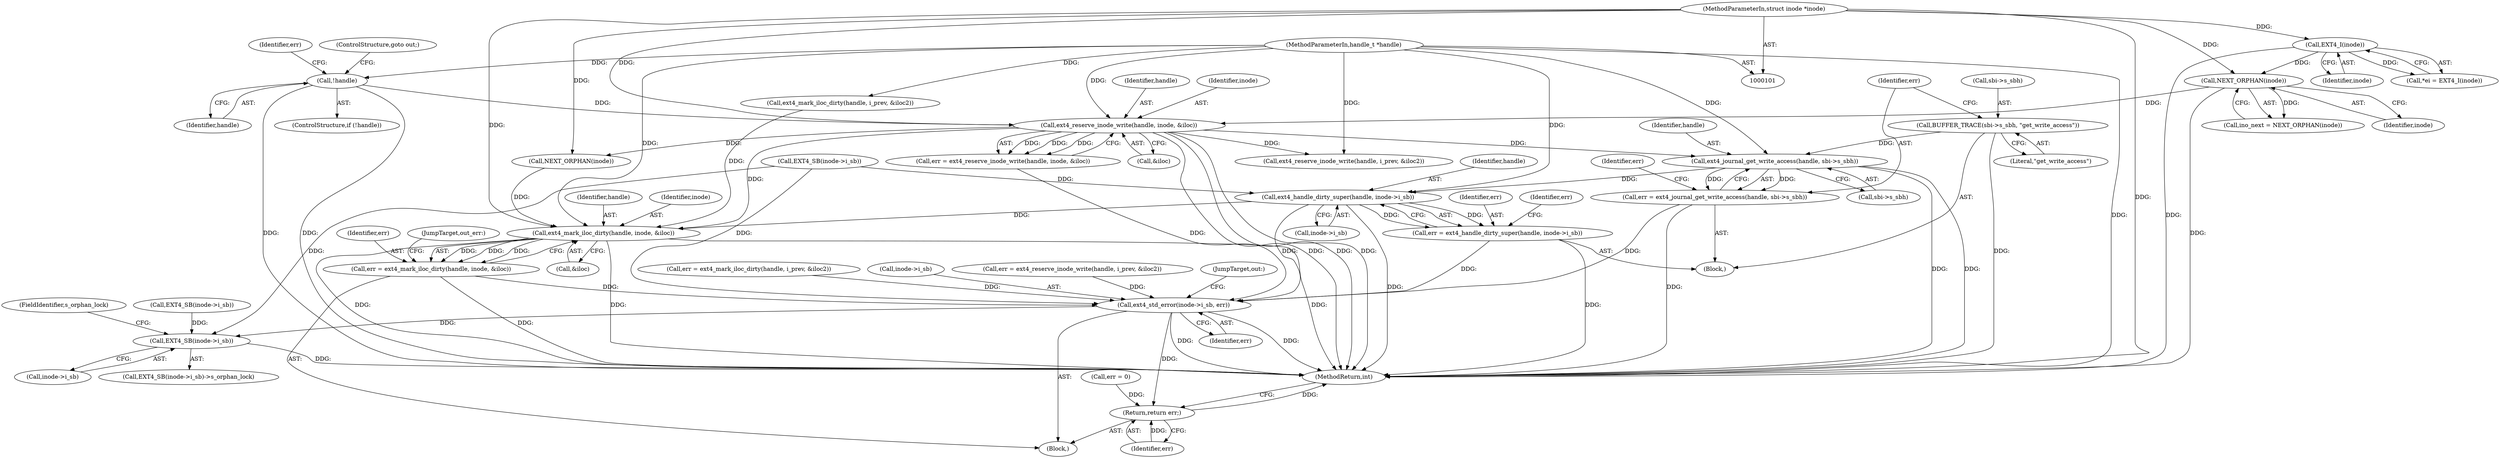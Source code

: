 digraph "0_linux_0e9a9a1ad619e7e987815d20262d36a2f95717ca@API" {
"1000204" [label="(Call,ext4_journal_get_write_access(handle, sbi->s_sbh))"];
"1000177" [label="(Call,ext4_reserve_inode_write(handle, inode, &iloc))"];
"1000172" [label="(Call,!handle)"];
"1000102" [label="(MethodParameterIn,handle_t *handle)"];
"1000145" [label="(Call,NEXT_ORPHAN(inode))"];
"1000109" [label="(Call,EXT4_I(inode))"];
"1000103" [label="(MethodParameterIn,struct inode *inode)"];
"1000197" [label="(Call,BUFFER_TRACE(sbi->s_sbh, \"get_write_access\"))"];
"1000202" [label="(Call,err = ext4_journal_get_write_access(handle, sbi->s_sbh))"];
"1000274" [label="(Call,ext4_std_error(inode->i_sb, err))"];
"1000283" [label="(Call,EXT4_SB(inode->i_sb))"];
"1000288" [label="(Return,return err;)"];
"1000222" [label="(Call,ext4_handle_dirty_super(handle, inode->i_sb))"];
"1000220" [label="(Call,err = ext4_handle_dirty_super(handle, inode->i_sb))"];
"1000268" [label="(Call,ext4_mark_iloc_dirty(handle, inode, &iloc))"];
"1000266" [label="(Call,err = ext4_mark_iloc_dirty(handle, inode, &iloc))"];
"1000278" [label="(Identifier,err)"];
"1000197" [label="(Call,BUFFER_TRACE(sbi->s_sbh, \"get_write_access\"))"];
"1000279" [label="(JumpTarget,out:)"];
"1000175" [label="(Call,err = ext4_reserve_inode_write(handle, inode, &iloc))"];
"1000198" [label="(Call,sbi->s_sbh)"];
"1000287" [label="(FieldIdentifier,s_orphan_lock)"];
"1000224" [label="(Call,inode->i_sb)"];
"1000220" [label="(Call,err = ext4_handle_dirty_super(handle, inode->i_sb))"];
"1000221" [label="(Identifier,err)"];
"1000267" [label="(Identifier,err)"];
"1000273" [label="(JumpTarget,out_err:)"];
"1000177" [label="(Call,ext4_reserve_inode_write(handle, inode, &iloc))"];
"1000143" [label="(Call,ino_next = NEXT_ORPHAN(inode))"];
"1000252" [label="(Call,err = ext4_mark_iloc_dirty(handle, i_prev, &iloc2))"];
"1000223" [label="(Identifier,handle)"];
"1000270" [label="(Identifier,inode)"];
"1000222" [label="(Call,ext4_handle_dirty_super(handle, inode->i_sb))"];
"1000180" [label="(Call,&iloc)"];
"1000206" [label="(Call,sbi->s_sbh)"];
"1000205" [label="(Identifier,handle)"];
"1000104" [label="(Block,)"];
"1000284" [label="(Call,inode->i_sb)"];
"1000204" [label="(Call,ext4_journal_get_write_access(handle, sbi->s_sbh))"];
"1000171" [label="(ControlStructure,if (!handle))"];
"1000109" [label="(Call,EXT4_I(inode))"];
"1000210" [label="(Identifier,err)"];
"1000115" [label="(Call,err = 0)"];
"1000110" [label="(Identifier,inode)"];
"1000156" [label="(Call,EXT4_SB(inode->i_sb))"];
"1000271" [label="(Call,&iloc)"];
"1000203" [label="(Identifier,err)"];
"1000289" [label="(Identifier,err)"];
"1000146" [label="(Identifier,inode)"];
"1000178" [label="(Identifier,handle)"];
"1000240" [label="(Call,ext4_reserve_inode_write(handle, i_prev, &iloc2))"];
"1000266" [label="(Call,err = ext4_mark_iloc_dirty(handle, inode, &iloc))"];
"1000131" [label="(Call,EXT4_SB(inode->i_sb))"];
"1000107" [label="(Call,*ei = EXT4_I(inode))"];
"1000103" [label="(MethodParameterIn,struct inode *inode)"];
"1000102" [label="(MethodParameterIn,handle_t *handle)"];
"1000202" [label="(Call,err = ext4_journal_get_write_access(handle, sbi->s_sbh))"];
"1000275" [label="(Call,inode->i_sb)"];
"1000282" [label="(Call,EXT4_SB(inode->i_sb)->s_orphan_lock)"];
"1000269" [label="(Identifier,handle)"];
"1000238" [label="(Call,err = ext4_reserve_inode_write(handle, i_prev, &iloc2))"];
"1000201" [label="(Literal,\"get_write_access\")"];
"1000268" [label="(Call,ext4_mark_iloc_dirty(handle, inode, &iloc))"];
"1000179" [label="(Identifier,inode)"];
"1000263" [label="(Call,NEXT_ORPHAN(inode))"];
"1000176" [label="(Identifier,err)"];
"1000274" [label="(Call,ext4_std_error(inode->i_sb, err))"];
"1000192" [label="(Block,)"];
"1000174" [label="(ControlStructure,goto out;)"];
"1000283" [label="(Call,EXT4_SB(inode->i_sb))"];
"1000288" [label="(Return,return err;)"];
"1000260" [label="(Identifier,err)"];
"1000145" [label="(Call,NEXT_ORPHAN(inode))"];
"1000173" [label="(Identifier,handle)"];
"1000172" [label="(Call,!handle)"];
"1000296" [label="(MethodReturn,int)"];
"1000254" [label="(Call,ext4_mark_iloc_dirty(handle, i_prev, &iloc2))"];
"1000204" -> "1000202"  [label="AST: "];
"1000204" -> "1000206"  [label="CFG: "];
"1000205" -> "1000204"  [label="AST: "];
"1000206" -> "1000204"  [label="AST: "];
"1000202" -> "1000204"  [label="CFG: "];
"1000204" -> "1000296"  [label="DDG: "];
"1000204" -> "1000296"  [label="DDG: "];
"1000204" -> "1000202"  [label="DDG: "];
"1000204" -> "1000202"  [label="DDG: "];
"1000177" -> "1000204"  [label="DDG: "];
"1000102" -> "1000204"  [label="DDG: "];
"1000197" -> "1000204"  [label="DDG: "];
"1000204" -> "1000222"  [label="DDG: "];
"1000177" -> "1000175"  [label="AST: "];
"1000177" -> "1000180"  [label="CFG: "];
"1000178" -> "1000177"  [label="AST: "];
"1000179" -> "1000177"  [label="AST: "];
"1000180" -> "1000177"  [label="AST: "];
"1000175" -> "1000177"  [label="CFG: "];
"1000177" -> "1000296"  [label="DDG: "];
"1000177" -> "1000296"  [label="DDG: "];
"1000177" -> "1000296"  [label="DDG: "];
"1000177" -> "1000175"  [label="DDG: "];
"1000177" -> "1000175"  [label="DDG: "];
"1000177" -> "1000175"  [label="DDG: "];
"1000172" -> "1000177"  [label="DDG: "];
"1000102" -> "1000177"  [label="DDG: "];
"1000145" -> "1000177"  [label="DDG: "];
"1000103" -> "1000177"  [label="DDG: "];
"1000177" -> "1000240"  [label="DDG: "];
"1000177" -> "1000263"  [label="DDG: "];
"1000177" -> "1000268"  [label="DDG: "];
"1000172" -> "1000171"  [label="AST: "];
"1000172" -> "1000173"  [label="CFG: "];
"1000173" -> "1000172"  [label="AST: "];
"1000174" -> "1000172"  [label="CFG: "];
"1000176" -> "1000172"  [label="CFG: "];
"1000172" -> "1000296"  [label="DDG: "];
"1000172" -> "1000296"  [label="DDG: "];
"1000102" -> "1000172"  [label="DDG: "];
"1000102" -> "1000101"  [label="AST: "];
"1000102" -> "1000296"  [label="DDG: "];
"1000102" -> "1000222"  [label="DDG: "];
"1000102" -> "1000240"  [label="DDG: "];
"1000102" -> "1000254"  [label="DDG: "];
"1000102" -> "1000268"  [label="DDG: "];
"1000145" -> "1000143"  [label="AST: "];
"1000145" -> "1000146"  [label="CFG: "];
"1000146" -> "1000145"  [label="AST: "];
"1000143" -> "1000145"  [label="CFG: "];
"1000145" -> "1000296"  [label="DDG: "];
"1000145" -> "1000143"  [label="DDG: "];
"1000109" -> "1000145"  [label="DDG: "];
"1000103" -> "1000145"  [label="DDG: "];
"1000109" -> "1000107"  [label="AST: "];
"1000109" -> "1000110"  [label="CFG: "];
"1000110" -> "1000109"  [label="AST: "];
"1000107" -> "1000109"  [label="CFG: "];
"1000109" -> "1000296"  [label="DDG: "];
"1000109" -> "1000107"  [label="DDG: "];
"1000103" -> "1000109"  [label="DDG: "];
"1000103" -> "1000101"  [label="AST: "];
"1000103" -> "1000296"  [label="DDG: "];
"1000103" -> "1000263"  [label="DDG: "];
"1000103" -> "1000268"  [label="DDG: "];
"1000197" -> "1000192"  [label="AST: "];
"1000197" -> "1000201"  [label="CFG: "];
"1000198" -> "1000197"  [label="AST: "];
"1000201" -> "1000197"  [label="AST: "];
"1000203" -> "1000197"  [label="CFG: "];
"1000197" -> "1000296"  [label="DDG: "];
"1000202" -> "1000192"  [label="AST: "];
"1000203" -> "1000202"  [label="AST: "];
"1000210" -> "1000202"  [label="CFG: "];
"1000202" -> "1000296"  [label="DDG: "];
"1000202" -> "1000274"  [label="DDG: "];
"1000274" -> "1000104"  [label="AST: "];
"1000274" -> "1000278"  [label="CFG: "];
"1000275" -> "1000274"  [label="AST: "];
"1000278" -> "1000274"  [label="AST: "];
"1000279" -> "1000274"  [label="CFG: "];
"1000274" -> "1000296"  [label="DDG: "];
"1000274" -> "1000296"  [label="DDG: "];
"1000156" -> "1000274"  [label="DDG: "];
"1000222" -> "1000274"  [label="DDG: "];
"1000220" -> "1000274"  [label="DDG: "];
"1000238" -> "1000274"  [label="DDG: "];
"1000252" -> "1000274"  [label="DDG: "];
"1000266" -> "1000274"  [label="DDG: "];
"1000175" -> "1000274"  [label="DDG: "];
"1000274" -> "1000283"  [label="DDG: "];
"1000274" -> "1000288"  [label="DDG: "];
"1000283" -> "1000282"  [label="AST: "];
"1000283" -> "1000284"  [label="CFG: "];
"1000284" -> "1000283"  [label="AST: "];
"1000287" -> "1000283"  [label="CFG: "];
"1000283" -> "1000296"  [label="DDG: "];
"1000156" -> "1000283"  [label="DDG: "];
"1000131" -> "1000283"  [label="DDG: "];
"1000288" -> "1000104"  [label="AST: "];
"1000288" -> "1000289"  [label="CFG: "];
"1000289" -> "1000288"  [label="AST: "];
"1000296" -> "1000288"  [label="CFG: "];
"1000288" -> "1000296"  [label="DDG: "];
"1000289" -> "1000288"  [label="DDG: "];
"1000115" -> "1000288"  [label="DDG: "];
"1000222" -> "1000220"  [label="AST: "];
"1000222" -> "1000224"  [label="CFG: "];
"1000223" -> "1000222"  [label="AST: "];
"1000224" -> "1000222"  [label="AST: "];
"1000220" -> "1000222"  [label="CFG: "];
"1000222" -> "1000296"  [label="DDG: "];
"1000222" -> "1000220"  [label="DDG: "];
"1000222" -> "1000220"  [label="DDG: "];
"1000156" -> "1000222"  [label="DDG: "];
"1000222" -> "1000268"  [label="DDG: "];
"1000220" -> "1000192"  [label="AST: "];
"1000221" -> "1000220"  [label="AST: "];
"1000260" -> "1000220"  [label="CFG: "];
"1000220" -> "1000296"  [label="DDG: "];
"1000268" -> "1000266"  [label="AST: "];
"1000268" -> "1000271"  [label="CFG: "];
"1000269" -> "1000268"  [label="AST: "];
"1000270" -> "1000268"  [label="AST: "];
"1000271" -> "1000268"  [label="AST: "];
"1000266" -> "1000268"  [label="CFG: "];
"1000268" -> "1000296"  [label="DDG: "];
"1000268" -> "1000296"  [label="DDG: "];
"1000268" -> "1000296"  [label="DDG: "];
"1000268" -> "1000266"  [label="DDG: "];
"1000268" -> "1000266"  [label="DDG: "];
"1000268" -> "1000266"  [label="DDG: "];
"1000254" -> "1000268"  [label="DDG: "];
"1000263" -> "1000268"  [label="DDG: "];
"1000266" -> "1000104"  [label="AST: "];
"1000267" -> "1000266"  [label="AST: "];
"1000273" -> "1000266"  [label="CFG: "];
"1000266" -> "1000296"  [label="DDG: "];
}
